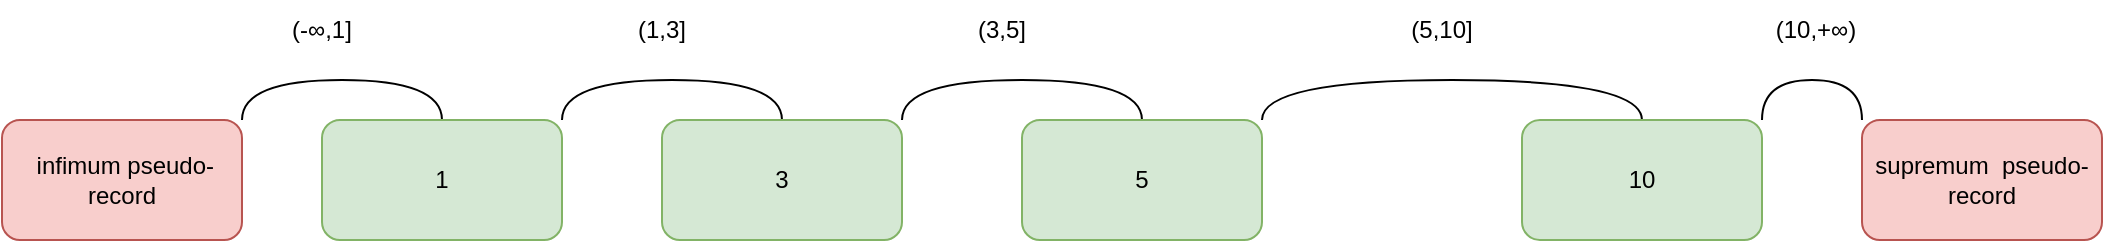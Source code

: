 <mxfile version="21.6.9" type="github">
  <diagram name="第 1 页" id="sQYKOK8LSdCzN7vWaRV6">
    <mxGraphModel dx="1463" dy="1492" grid="1" gridSize="10" guides="1" tooltips="1" connect="1" arrows="1" fold="1" page="1" pageScale="1" pageWidth="827" pageHeight="1169" math="0" shadow="0">
      <root>
        <mxCell id="0" />
        <mxCell id="1" parent="0" />
        <mxCell id="Vtx5PHTxUHG5ZryBVP0g-10" style="edgeStyle=orthogonalEdgeStyle;curved=1;rounded=0;orthogonalLoop=1;jettySize=auto;html=1;exitX=0.5;exitY=0;exitDx=0;exitDy=0;entryX=1;entryY=0;entryDx=0;entryDy=0;endArrow=none;endFill=0;" edge="1" parent="1" source="Vtx5PHTxUHG5ZryBVP0g-1" target="Vtx5PHTxUHG5ZryBVP0g-11">
          <mxGeometry relative="1" as="geometry">
            <mxPoint x="180" y="350" as="targetPoint" />
          </mxGeometry>
        </mxCell>
        <mxCell id="Vtx5PHTxUHG5ZryBVP0g-1" value="1" style="rounded=1;whiteSpace=wrap;html=1;fillColor=#d5e8d4;strokeColor=#82b366;" vertex="1" parent="1">
          <mxGeometry x="50" y="460" width="120" height="60" as="geometry" />
        </mxCell>
        <mxCell id="Vtx5PHTxUHG5ZryBVP0g-7" style="edgeStyle=orthogonalEdgeStyle;curved=1;rounded=0;orthogonalLoop=1;jettySize=auto;html=1;exitX=0.5;exitY=0;exitDx=0;exitDy=0;entryX=1;entryY=0;entryDx=0;entryDy=0;endArrow=none;endFill=0;" edge="1" parent="1" source="Vtx5PHTxUHG5ZryBVP0g-2" target="Vtx5PHTxUHG5ZryBVP0g-1">
          <mxGeometry relative="1" as="geometry" />
        </mxCell>
        <mxCell id="Vtx5PHTxUHG5ZryBVP0g-2" value="3" style="rounded=1;whiteSpace=wrap;html=1;fillColor=#d5e8d4;strokeColor=#82b366;" vertex="1" parent="1">
          <mxGeometry x="220" y="460" width="120" height="60" as="geometry" />
        </mxCell>
        <mxCell id="Vtx5PHTxUHG5ZryBVP0g-8" style="edgeStyle=orthogonalEdgeStyle;curved=1;rounded=0;orthogonalLoop=1;jettySize=auto;html=1;exitX=0.5;exitY=0;exitDx=0;exitDy=0;entryX=1;entryY=0;entryDx=0;entryDy=0;endArrow=none;endFill=0;" edge="1" parent="1" source="Vtx5PHTxUHG5ZryBVP0g-3" target="Vtx5PHTxUHG5ZryBVP0g-2">
          <mxGeometry relative="1" as="geometry" />
        </mxCell>
        <mxCell id="Vtx5PHTxUHG5ZryBVP0g-3" value="5" style="rounded=1;whiteSpace=wrap;html=1;fillColor=#d5e8d4;strokeColor=#82b366;" vertex="1" parent="1">
          <mxGeometry x="400" y="460" width="120" height="60" as="geometry" />
        </mxCell>
        <mxCell id="Vtx5PHTxUHG5ZryBVP0g-9" style="edgeStyle=orthogonalEdgeStyle;curved=1;rounded=0;orthogonalLoop=1;jettySize=auto;html=1;exitX=0.5;exitY=0;exitDx=0;exitDy=0;entryX=1;entryY=0;entryDx=0;entryDy=0;endArrow=none;endFill=0;" edge="1" parent="1" source="Vtx5PHTxUHG5ZryBVP0g-4" target="Vtx5PHTxUHG5ZryBVP0g-3">
          <mxGeometry relative="1" as="geometry" />
        </mxCell>
        <mxCell id="Vtx5PHTxUHG5ZryBVP0g-4" value="10" style="rounded=1;whiteSpace=wrap;html=1;fillColor=#d5e8d4;strokeColor=#82b366;" vertex="1" parent="1">
          <mxGeometry x="650" y="460" width="120" height="60" as="geometry" />
        </mxCell>
        <mxCell id="Vtx5PHTxUHG5ZryBVP0g-11" value="&amp;nbsp;infimum pseudo-record" style="rounded=1;whiteSpace=wrap;html=1;fillColor=#f8cecc;strokeColor=#b85450;" vertex="1" parent="1">
          <mxGeometry x="-110" y="460" width="120" height="60" as="geometry" />
        </mxCell>
        <mxCell id="Vtx5PHTxUHG5ZryBVP0g-15" style="edgeStyle=orthogonalEdgeStyle;curved=1;rounded=0;orthogonalLoop=1;jettySize=auto;html=1;exitX=0;exitY=0;exitDx=0;exitDy=0;entryX=1;entryY=0;entryDx=0;entryDy=0;endArrow=none;endFill=0;" edge="1" parent="1" source="Vtx5PHTxUHG5ZryBVP0g-12" target="Vtx5PHTxUHG5ZryBVP0g-4">
          <mxGeometry relative="1" as="geometry" />
        </mxCell>
        <mxCell id="Vtx5PHTxUHG5ZryBVP0g-12" value="supremum&amp;nbsp; pseudo-record" style="rounded=1;whiteSpace=wrap;html=1;fillColor=#f8cecc;strokeColor=#b85450;" vertex="1" parent="1">
          <mxGeometry x="820" y="460" width="120" height="60" as="geometry" />
        </mxCell>
        <mxCell id="Vtx5PHTxUHG5ZryBVP0g-16" value="(-∞,1]" style="text;html=1;strokeColor=none;fillColor=none;align=center;verticalAlign=middle;whiteSpace=wrap;rounded=0;" vertex="1" parent="1">
          <mxGeometry x="20" y="400" width="60" height="30" as="geometry" />
        </mxCell>
        <mxCell id="Vtx5PHTxUHG5ZryBVP0g-17" value="(1,3]" style="text;html=1;strokeColor=none;fillColor=none;align=center;verticalAlign=middle;whiteSpace=wrap;rounded=0;" vertex="1" parent="1">
          <mxGeometry x="190" y="400" width="60" height="30" as="geometry" />
        </mxCell>
        <mxCell id="Vtx5PHTxUHG5ZryBVP0g-18" value="(3,5]" style="text;html=1;strokeColor=none;fillColor=none;align=center;verticalAlign=middle;whiteSpace=wrap;rounded=0;" vertex="1" parent="1">
          <mxGeometry x="360" y="400" width="60" height="30" as="geometry" />
        </mxCell>
        <mxCell id="Vtx5PHTxUHG5ZryBVP0g-19" value="(5,10]" style="text;html=1;strokeColor=none;fillColor=none;align=center;verticalAlign=middle;whiteSpace=wrap;rounded=0;" vertex="1" parent="1">
          <mxGeometry x="580" y="400" width="60" height="30" as="geometry" />
        </mxCell>
        <mxCell id="Vtx5PHTxUHG5ZryBVP0g-20" value="(10,+∞)" style="text;html=1;strokeColor=none;fillColor=none;align=center;verticalAlign=middle;whiteSpace=wrap;rounded=0;" vertex="1" parent="1">
          <mxGeometry x="767" y="400" width="60" height="30" as="geometry" />
        </mxCell>
      </root>
    </mxGraphModel>
  </diagram>
</mxfile>

